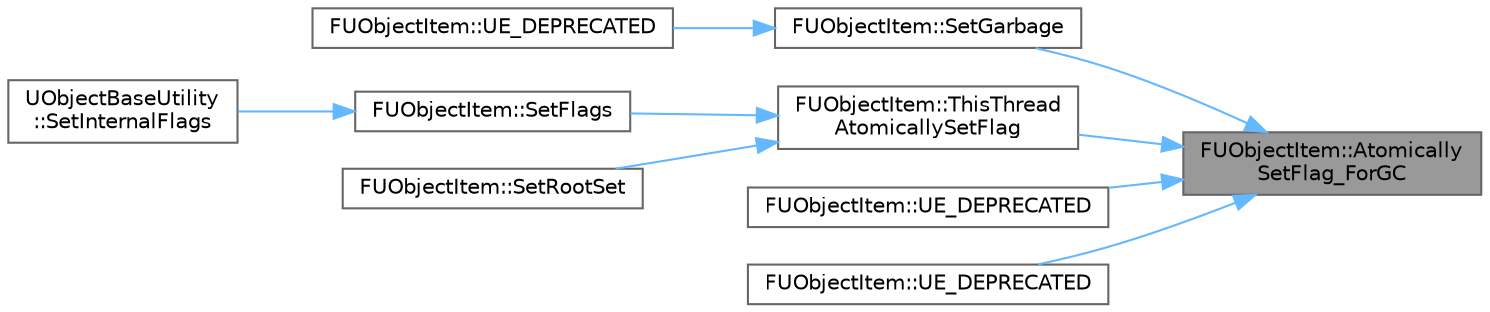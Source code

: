 digraph "FUObjectItem::AtomicallySetFlag_ForGC"
{
 // INTERACTIVE_SVG=YES
 // LATEX_PDF_SIZE
  bgcolor="transparent";
  edge [fontname=Helvetica,fontsize=10,labelfontname=Helvetica,labelfontsize=10];
  node [fontname=Helvetica,fontsize=10,shape=box,height=0.2,width=0.4];
  rankdir="RL";
  Node1 [id="Node000001",label="FUObjectItem::Atomically\lSetFlag_ForGC",height=0.2,width=0.4,color="gray40", fillcolor="grey60", style="filled", fontcolor="black",tooltip="Uses atomics to set the specified flag(s)."];
  Node1 -> Node2 [id="edge1_Node000001_Node000002",dir="back",color="steelblue1",style="solid",tooltip=" "];
  Node2 [id="Node000002",label="FUObjectItem::SetGarbage",height=0.2,width=0.4,color="grey40", fillcolor="white", style="filled",URL="$dc/d55/structFUObjectItem.html#a62c16f6590c77d2bccbb62fd6bb60dc4",tooltip=" "];
  Node2 -> Node3 [id="edge2_Node000002_Node000003",dir="back",color="steelblue1",style="solid",tooltip=" "];
  Node3 [id="Node000003",label="FUObjectItem::UE_DEPRECATED",height=0.2,width=0.4,color="grey40", fillcolor="white", style="filled",URL="$dc/d55/structFUObjectItem.html#a7b55ac8309456e4b2c9cedf65c4a71b4",tooltip=" "];
  Node1 -> Node4 [id="edge3_Node000001_Node000004",dir="back",color="steelblue1",style="solid",tooltip=" "];
  Node4 [id="Node000004",label="FUObjectItem::ThisThread\lAtomicallySetFlag",height=0.2,width=0.4,color="grey40", fillcolor="white", style="filled",URL="$dc/d55/structFUObjectItem.html#a398c21b41a3999f6370075e3efdba2cb",tooltip="Uses atomics to set the specified flag(s)"];
  Node4 -> Node5 [id="edge4_Node000004_Node000005",dir="back",color="steelblue1",style="solid",tooltip=" "];
  Node5 [id="Node000005",label="FUObjectItem::SetFlags",height=0.2,width=0.4,color="grey40", fillcolor="white", style="filled",URL="$dc/d55/structFUObjectItem.html#ac977f8079bf400374a0bbe2d712491d3",tooltip=" "];
  Node5 -> Node6 [id="edge5_Node000005_Node000006",dir="back",color="steelblue1",style="solid",tooltip=" "];
  Node6 [id="Node000006",label="UObjectBaseUtility\l::SetInternalFlags",height=0.2,width=0.4,color="grey40", fillcolor="white", style="filled",URL="$d6/d7b/classUObjectBaseUtility.html#a75b4e5a3121bf2249fc1f9226814ba7c",tooltip="Clears passed in internal flags."];
  Node4 -> Node7 [id="edge6_Node000004_Node000007",dir="back",color="steelblue1",style="solid",tooltip=" "];
  Node7 [id="Node000007",label="FUObjectItem::SetRootSet",height=0.2,width=0.4,color="grey40", fillcolor="white", style="filled",URL="$dc/d55/structFUObjectItem.html#a97a633e2ae70a8f8d857e1d9d8d2cb33",tooltip=" "];
  Node1 -> Node8 [id="edge7_Node000001_Node000008",dir="back",color="steelblue1",style="solid",tooltip=" "];
  Node8 [id="Node000008",label="FUObjectItem::UE_DEPRECATED",height=0.2,width=0.4,color="grey40", fillcolor="white", style="filled",URL="$dc/d55/structFUObjectItem.html#a027800a8dc98660ce7c3b24c69c455a3",tooltip=" "];
  Node1 -> Node9 [id="edge8_Node000001_Node000009",dir="back",color="steelblue1",style="solid",tooltip=" "];
  Node9 [id="Node000009",label="FUObjectItem::UE_DEPRECATED",height=0.2,width=0.4,color="grey40", fillcolor="white", style="filled",URL="$dc/d55/structFUObjectItem.html#acbbb764717b970992d54d042caf0f0db",tooltip="Uses atomics to set the specified flag(s)."];
}
